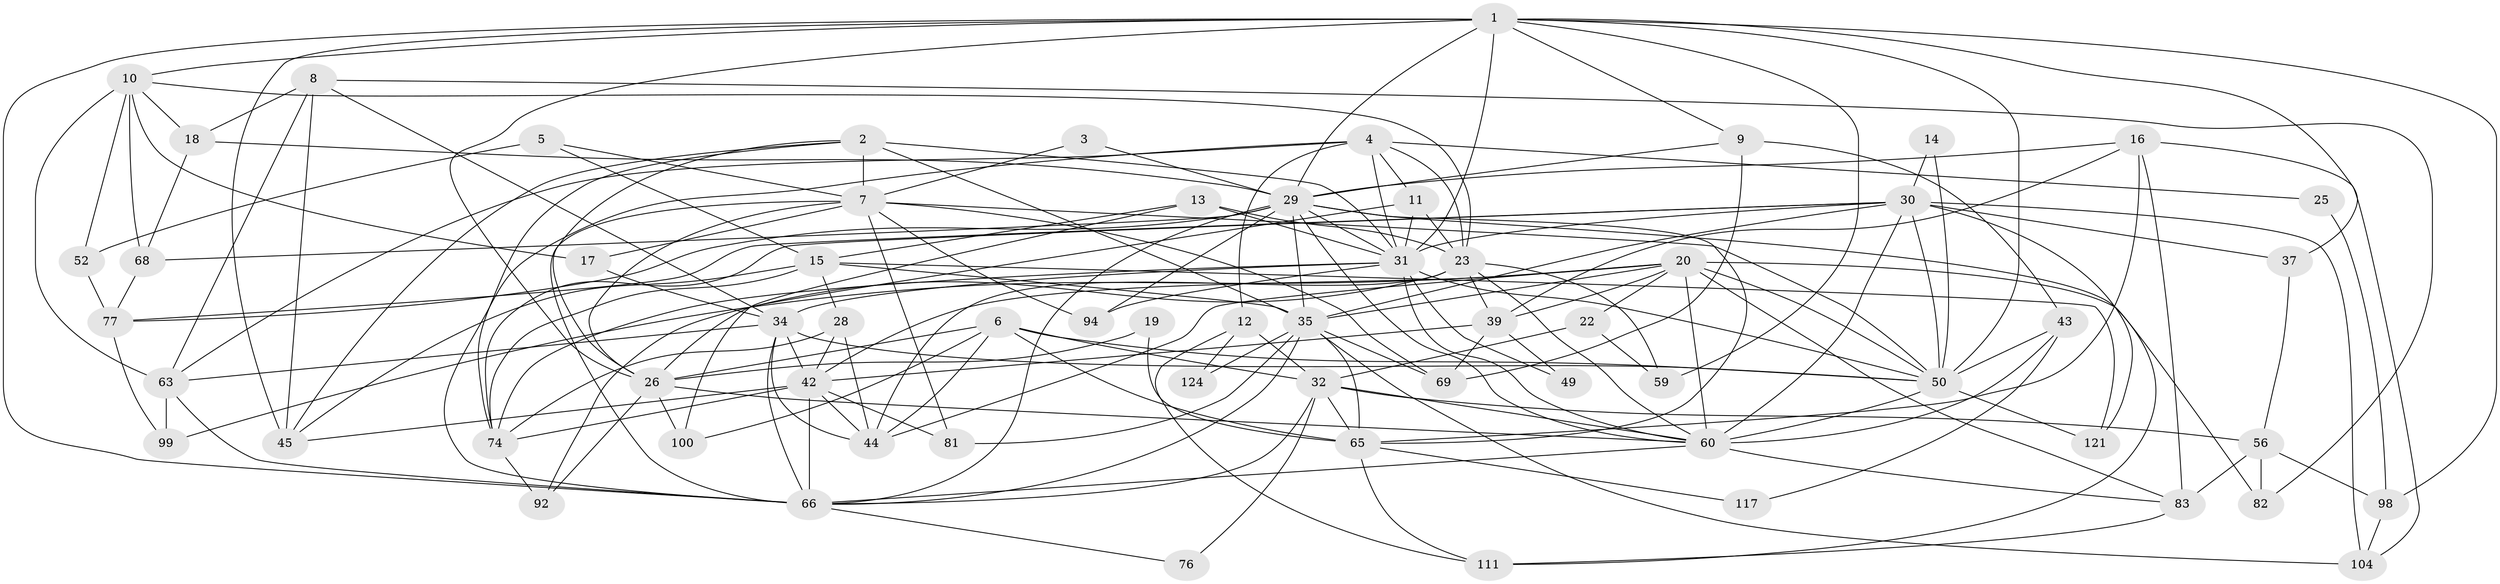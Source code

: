 // original degree distribution, {6: 0.078125, 5: 0.1796875, 2: 0.140625, 3: 0.2734375, 4: 0.265625, 7: 0.046875, 9: 0.015625}
// Generated by graph-tools (version 1.1) at 2025/14/03/09/25 04:14:51]
// undirected, 64 vertices, 177 edges
graph export_dot {
graph [start="1"]
  node [color=gray90,style=filled];
  1 [super="+109+24"];
  2 [super="+78"];
  3;
  4 [super="+41"];
  5;
  6 [super="+70"];
  7 [super="+40+93"];
  8;
  9;
  10 [super="+79"];
  11;
  12;
  13 [super="+112"];
  14;
  15 [super="+27+119"];
  16 [super="+51+33"];
  17;
  18 [super="+21"];
  19;
  20 [super="+62+53+123"];
  22;
  23 [super="+47+108"];
  25;
  26 [super="+71+96"];
  28;
  29 [super="+89+113"];
  30 [super="+106+80"];
  31 [super="+36+86"];
  32 [super="+46+103+116"];
  34 [super="+58+54"];
  35 [super="+57+122"];
  37;
  39 [super="+120"];
  42 [super="+55+85"];
  43 [super="+110"];
  44 [super="+84"];
  45;
  49;
  50 [super="+95"];
  52 [super="+114"];
  56;
  59;
  60 [super="+101"];
  63 [super="+87+72"];
  65 [super="+107+67"];
  66 [super="+75"];
  68;
  69;
  74 [super="+125"];
  76;
  77 [super="+88"];
  81;
  82 [super="+102"];
  83;
  92;
  94;
  98;
  99;
  100;
  104;
  111;
  117;
  121;
  124;
  1 -- 45;
  1 -- 31;
  1 -- 10;
  1 -- 66;
  1 -- 98;
  1 -- 59;
  1 -- 37;
  1 -- 9;
  1 -- 29;
  1 -- 50;
  1 -- 26;
  2 -- 45;
  2 -- 26;
  2 -- 35;
  2 -- 7;
  2 -- 74;
  2 -- 31 [weight=2];
  3 -- 7;
  3 -- 29;
  4 -- 12;
  4 -- 25;
  4 -- 11;
  4 -- 66;
  4 -- 31;
  4 -- 63;
  4 -- 23;
  5 -- 52;
  5 -- 15 [weight=2];
  5 -- 7;
  6 -- 32;
  6 -- 65 [weight=3];
  6 -- 50;
  6 -- 100;
  6 -- 44;
  6 -- 26;
  7 -- 94;
  7 -- 66;
  7 -- 69;
  7 -- 17;
  7 -- 81;
  7 -- 26;
  7 -- 50;
  8 -- 45;
  8 -- 82;
  8 -- 63;
  8 -- 34;
  8 -- 18;
  9 -- 69;
  9 -- 29;
  9 -- 43;
  10 -- 52;
  10 -- 17;
  10 -- 63 [weight=2];
  10 -- 18;
  10 -- 68;
  10 -- 23;
  11 -- 23;
  11 -- 31;
  11 -- 26;
  12 -- 111;
  12 -- 124;
  12 -- 32;
  13 -- 100;
  13 -- 15;
  13 -- 31;
  13 -- 23 [weight=2];
  14 -- 30;
  14 -- 50;
  15 -- 74;
  15 -- 45;
  15 -- 121;
  15 -- 28;
  15 -- 35 [weight=3];
  16 -- 83;
  16 -- 65;
  16 -- 29;
  16 -- 39 [weight=2];
  16 -- 104;
  17 -- 34;
  18 -- 68;
  18 -- 29;
  19 -- 65;
  19 -- 26;
  20 -- 22;
  20 -- 83;
  20 -- 50;
  20 -- 99;
  20 -- 39;
  20 -- 35;
  20 -- 82;
  20 -- 44;
  20 -- 60 [weight=2];
  20 -- 42;
  22 -- 59;
  22 -- 32;
  23 -- 39;
  23 -- 44;
  23 -- 60;
  23 -- 59;
  23 -- 92;
  25 -- 98;
  26 -- 100;
  26 -- 60;
  26 -- 92;
  28 -- 74;
  28 -- 44;
  28 -- 42;
  29 -- 31;
  29 -- 68;
  29 -- 111;
  29 -- 66;
  29 -- 65;
  29 -- 35;
  29 -- 77;
  29 -- 94;
  29 -- 60;
  30 -- 77;
  30 -- 37;
  30 -- 74;
  30 -- 60;
  30 -- 35;
  30 -- 104;
  30 -- 121;
  30 -- 31;
  30 -- 50 [weight=2];
  31 -- 34;
  31 -- 74;
  31 -- 94;
  31 -- 49;
  31 -- 60;
  31 -- 50;
  32 -- 66;
  32 -- 76;
  32 -- 65;
  32 -- 56;
  32 -- 60;
  34 -- 42;
  34 -- 63;
  34 -- 44;
  34 -- 50;
  34 -- 66;
  35 -- 81;
  35 -- 65;
  35 -- 66;
  35 -- 69;
  35 -- 104;
  35 -- 124;
  37 -- 56;
  39 -- 42;
  39 -- 49;
  39 -- 69;
  42 -- 45;
  42 -- 81;
  42 -- 74;
  42 -- 66;
  42 -- 44;
  43 -- 50;
  43 -- 117;
  43 -- 60;
  50 -- 121;
  50 -- 60;
  52 -- 77 [weight=3];
  56 -- 98;
  56 -- 82;
  56 -- 83;
  60 -- 66;
  60 -- 83 [weight=2];
  63 -- 99;
  63 -- 66;
  65 -- 117;
  65 -- 111;
  66 -- 76;
  68 -- 77;
  74 -- 92;
  77 -- 99;
  83 -- 111;
  98 -- 104;
}

